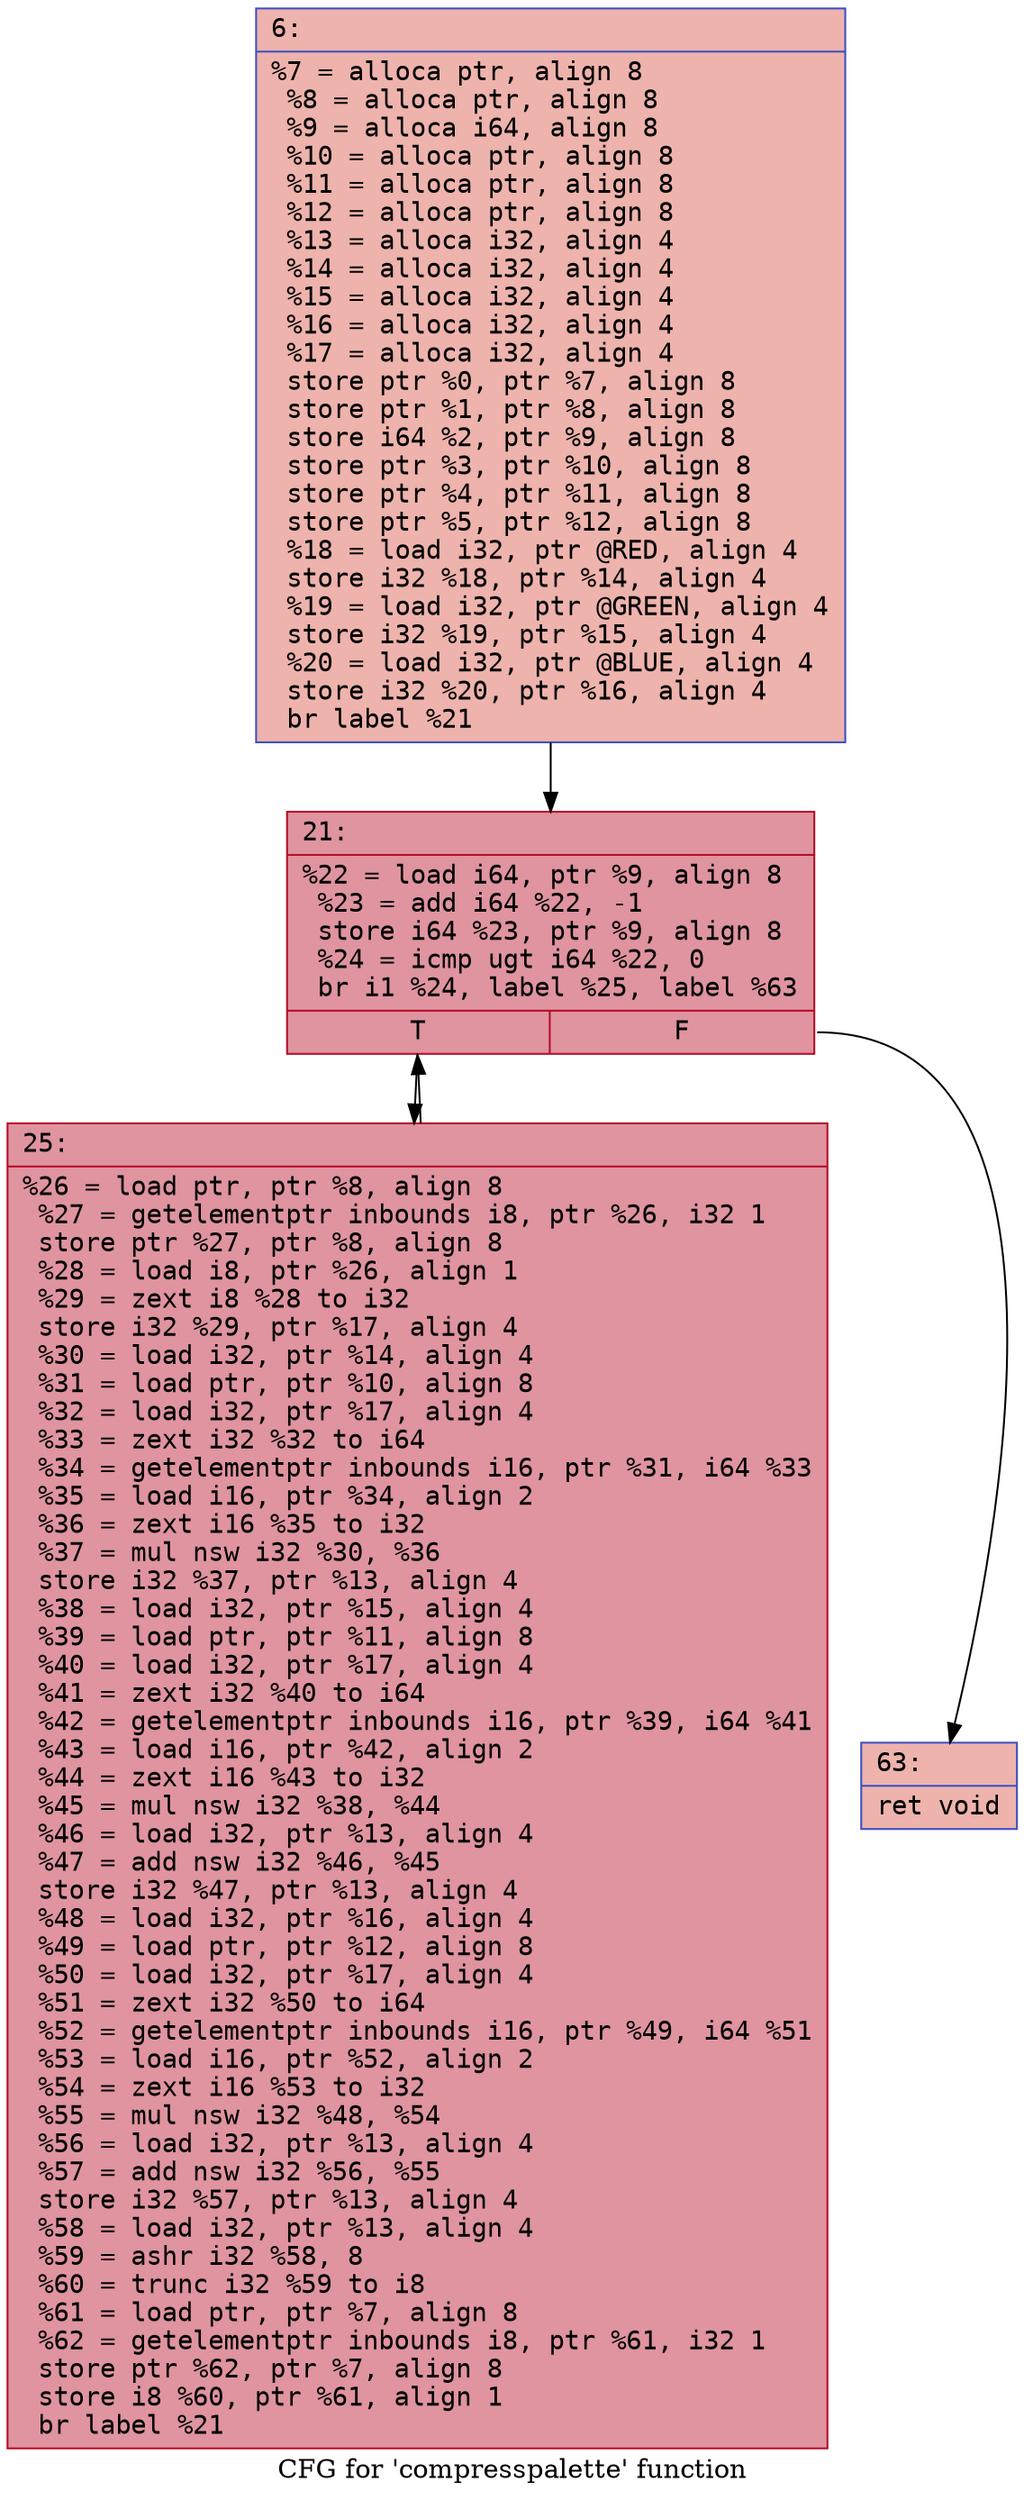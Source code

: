 digraph "CFG for 'compresspalette' function" {
	label="CFG for 'compresspalette' function";

	Node0x6000037787d0 [shape=record,color="#3d50c3ff", style=filled, fillcolor="#d6524470" fontname="Courier",label="{6:\l|  %7 = alloca ptr, align 8\l  %8 = alloca ptr, align 8\l  %9 = alloca i64, align 8\l  %10 = alloca ptr, align 8\l  %11 = alloca ptr, align 8\l  %12 = alloca ptr, align 8\l  %13 = alloca i32, align 4\l  %14 = alloca i32, align 4\l  %15 = alloca i32, align 4\l  %16 = alloca i32, align 4\l  %17 = alloca i32, align 4\l  store ptr %0, ptr %7, align 8\l  store ptr %1, ptr %8, align 8\l  store i64 %2, ptr %9, align 8\l  store ptr %3, ptr %10, align 8\l  store ptr %4, ptr %11, align 8\l  store ptr %5, ptr %12, align 8\l  %18 = load i32, ptr @RED, align 4\l  store i32 %18, ptr %14, align 4\l  %19 = load i32, ptr @GREEN, align 4\l  store i32 %19, ptr %15, align 4\l  %20 = load i32, ptr @BLUE, align 4\l  store i32 %20, ptr %16, align 4\l  br label %21\l}"];
	Node0x6000037787d0 -> Node0x600003778af0[tooltip="6 -> 21\nProbability 100.00%" ];
	Node0x600003778af0 [shape=record,color="#b70d28ff", style=filled, fillcolor="#b70d2870" fontname="Courier",label="{21:\l|  %22 = load i64, ptr %9, align 8\l  %23 = add i64 %22, -1\l  store i64 %23, ptr %9, align 8\l  %24 = icmp ugt i64 %22, 0\l  br i1 %24, label %25, label %63\l|{<s0>T|<s1>F}}"];
	Node0x600003778af0:s0 -> Node0x600003778b40[tooltip="21 -> 25\nProbability 96.88%" ];
	Node0x600003778af0:s1 -> Node0x600003778b90[tooltip="21 -> 63\nProbability 3.12%" ];
	Node0x600003778b40 [shape=record,color="#b70d28ff", style=filled, fillcolor="#b70d2870" fontname="Courier",label="{25:\l|  %26 = load ptr, ptr %8, align 8\l  %27 = getelementptr inbounds i8, ptr %26, i32 1\l  store ptr %27, ptr %8, align 8\l  %28 = load i8, ptr %26, align 1\l  %29 = zext i8 %28 to i32\l  store i32 %29, ptr %17, align 4\l  %30 = load i32, ptr %14, align 4\l  %31 = load ptr, ptr %10, align 8\l  %32 = load i32, ptr %17, align 4\l  %33 = zext i32 %32 to i64\l  %34 = getelementptr inbounds i16, ptr %31, i64 %33\l  %35 = load i16, ptr %34, align 2\l  %36 = zext i16 %35 to i32\l  %37 = mul nsw i32 %30, %36\l  store i32 %37, ptr %13, align 4\l  %38 = load i32, ptr %15, align 4\l  %39 = load ptr, ptr %11, align 8\l  %40 = load i32, ptr %17, align 4\l  %41 = zext i32 %40 to i64\l  %42 = getelementptr inbounds i16, ptr %39, i64 %41\l  %43 = load i16, ptr %42, align 2\l  %44 = zext i16 %43 to i32\l  %45 = mul nsw i32 %38, %44\l  %46 = load i32, ptr %13, align 4\l  %47 = add nsw i32 %46, %45\l  store i32 %47, ptr %13, align 4\l  %48 = load i32, ptr %16, align 4\l  %49 = load ptr, ptr %12, align 8\l  %50 = load i32, ptr %17, align 4\l  %51 = zext i32 %50 to i64\l  %52 = getelementptr inbounds i16, ptr %49, i64 %51\l  %53 = load i16, ptr %52, align 2\l  %54 = zext i16 %53 to i32\l  %55 = mul nsw i32 %48, %54\l  %56 = load i32, ptr %13, align 4\l  %57 = add nsw i32 %56, %55\l  store i32 %57, ptr %13, align 4\l  %58 = load i32, ptr %13, align 4\l  %59 = ashr i32 %58, 8\l  %60 = trunc i32 %59 to i8\l  %61 = load ptr, ptr %7, align 8\l  %62 = getelementptr inbounds i8, ptr %61, i32 1\l  store ptr %62, ptr %7, align 8\l  store i8 %60, ptr %61, align 1\l  br label %21\l}"];
	Node0x600003778b40 -> Node0x600003778af0[tooltip="25 -> 21\nProbability 100.00%" ];
	Node0x600003778b90 [shape=record,color="#3d50c3ff", style=filled, fillcolor="#d6524470" fontname="Courier",label="{63:\l|  ret void\l}"];
}
